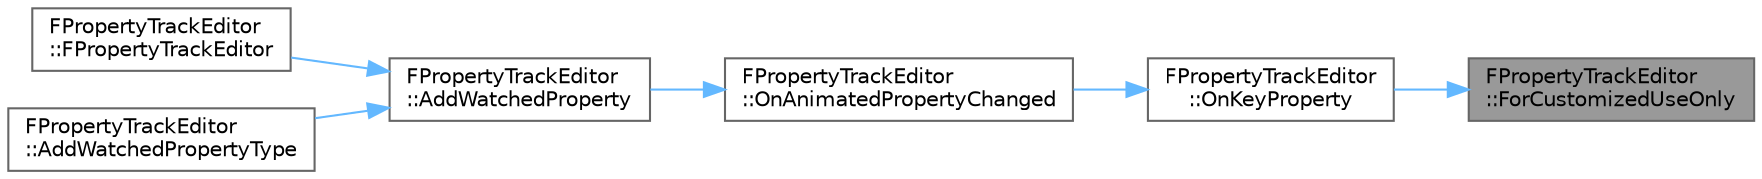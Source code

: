 digraph "FPropertyTrackEditor::ForCustomizedUseOnly"
{
 // INTERACTIVE_SVG=YES
 // LATEX_PDF_SIZE
  bgcolor="transparent";
  edge [fontname=Helvetica,fontsize=10,labelfontname=Helvetica,labelfontsize=10];
  node [fontname=Helvetica,fontsize=10,shape=box,height=0.2,width=0.4];
  rankdir="RL";
  Node1 [id="Node000001",label="FPropertyTrackEditor\l::ForCustomizedUseOnly",height=0.2,width=0.4,color="gray40", fillcolor="grey60", style="filled", fontcolor="black",tooltip="When true, this track editor will only be used on properties which have specified it as a custom trac..."];
  Node1 -> Node2 [id="edge1_Node000001_Node000002",dir="back",color="steelblue1",style="solid",tooltip=" "];
  Node2 [id="Node000002",label="FPropertyTrackEditor\l::OnKeyProperty",height=0.2,width=0.4,color="grey40", fillcolor="white", style="filled",URL="$d2/ddf/classFPropertyTrackEditor.html#ae15f459bca140aa8ce2705a416f88b8a",tooltip="Adds a key based on a property change."];
  Node2 -> Node3 [id="edge2_Node000002_Node000003",dir="back",color="steelblue1",style="solid",tooltip=" "];
  Node3 [id="Node000003",label="FPropertyTrackEditor\l::OnAnimatedPropertyChanged",height=0.2,width=0.4,color="grey40", fillcolor="white", style="filled",URL="$d2/ddf/classFPropertyTrackEditor.html#adc7b3cca3d97597e16ba4deab8be7417",tooltip="Called by the details panel when an animatable property changes."];
  Node3 -> Node4 [id="edge3_Node000003_Node000004",dir="back",color="steelblue1",style="solid",tooltip=" "];
  Node4 [id="Node000004",label="FPropertyTrackEditor\l::AddWatchedProperty",height=0.2,width=0.4,color="grey40", fillcolor="white", style="filled",URL="$d2/ddf/classFPropertyTrackEditor.html#addad71aaf1e74ae332f42fec7a938ac7",tooltip="Adds a callback for property changes for the supplied property type name."];
  Node4 -> Node5 [id="edge4_Node000004_Node000005",dir="back",color="steelblue1",style="solid",tooltip=" "];
  Node5 [id="Node000005",label="FPropertyTrackEditor\l::FPropertyTrackEditor",height=0.2,width=0.4,color="grey40", fillcolor="white", style="filled",URL="$d2/ddf/classFPropertyTrackEditor.html#a3d57dad4004201f09a928e2ce3dfb7b7",tooltip="Constructor."];
  Node4 -> Node6 [id="edge5_Node000004_Node000006",dir="back",color="steelblue1",style="solid",tooltip=" "];
  Node6 [id="Node000006",label="FPropertyTrackEditor\l::AddWatchedPropertyType",height=0.2,width=0.4,color="grey40", fillcolor="white", style="filled",URL="$d2/ddf/classFPropertyTrackEditor.html#a76daa7a3a3094f1413e00136f235d481",tooltip="Adds a callback for property changes for the supplied property type name."];
}
